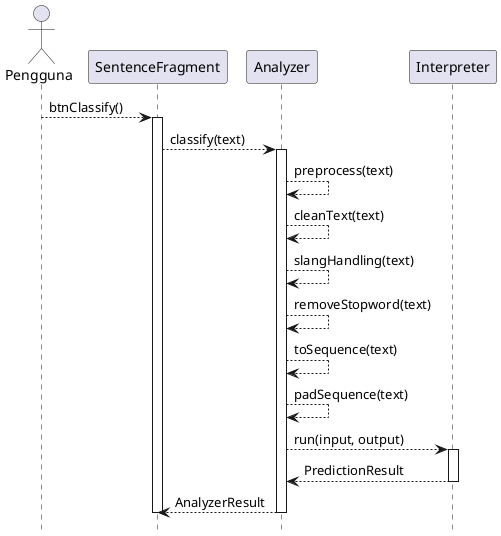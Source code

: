 @startuml
hide Footbox
actor Pengguna as Pengguna

Pengguna --> SentenceFragment : btnClassify()

activate SentenceFragment
    SentenceFragment --> Analyzer: classify(text)

    activate Analyzer
        Analyzer --> Analyzer: preprocess(text)
        Analyzer --> Analyzer: cleanText(text)
        Analyzer --> Analyzer: slangHandling(text)
        Analyzer --> Analyzer: removeStopword(text)
        Analyzer --> Analyzer: toSequence(text)
        Analyzer --> Analyzer: padSequence(text)

        Analyzer --> Interpreter: run(input, output)
        activate Interpreter
            Interpreter --> Analyzer: PredictionResult
        deactivate Interpreter

        Analyzer --> SentenceFragment: AnalyzerResult
    deactivate Analyzer

deactivate SentenceFragment
@enduml